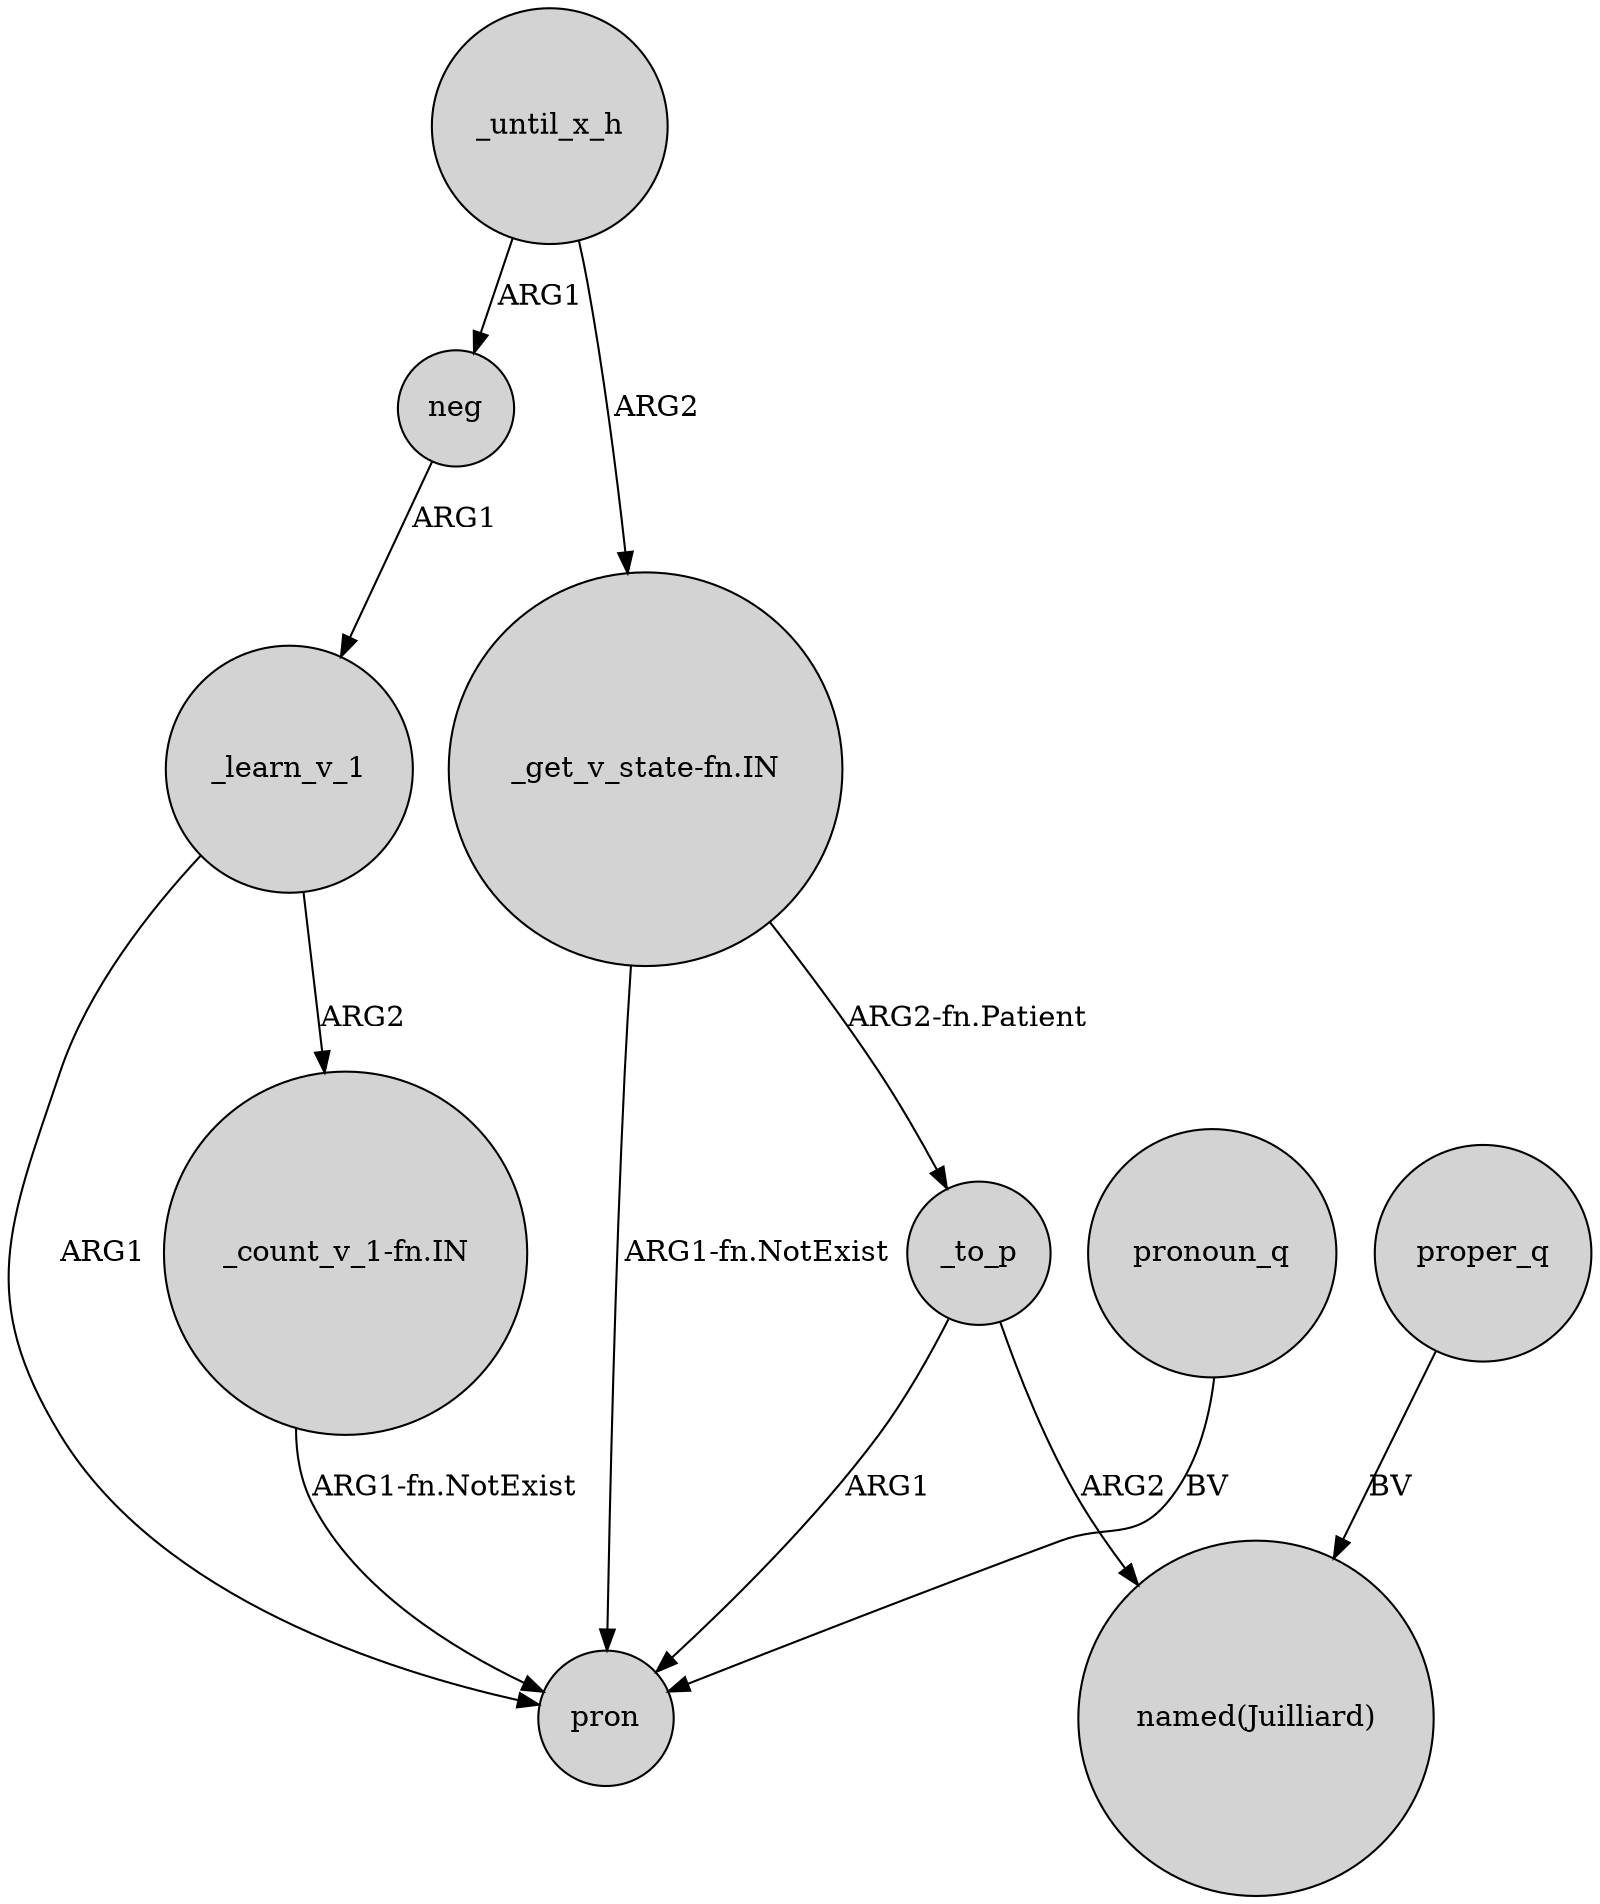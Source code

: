 digraph {
	node [shape=circle style=filled]
	_learn_v_1 -> "_count_v_1-fn.IN" [label=ARG2]
	_until_x_h -> neg [label=ARG1]
	"_get_v_state-fn.IN" -> pron [label="ARG1-fn.NotExist"]
	"_get_v_state-fn.IN" -> _to_p [label="ARG2-fn.Patient"]
	neg -> _learn_v_1 [label=ARG1]
	"_count_v_1-fn.IN" -> pron [label="ARG1-fn.NotExist"]
	_to_p -> pron [label=ARG1]
	proper_q -> "named(Juilliard)" [label=BV]
	_learn_v_1 -> pron [label=ARG1]
	_until_x_h -> "_get_v_state-fn.IN" [label=ARG2]
	_to_p -> "named(Juilliard)" [label=ARG2]
	pronoun_q -> pron [label=BV]
}
